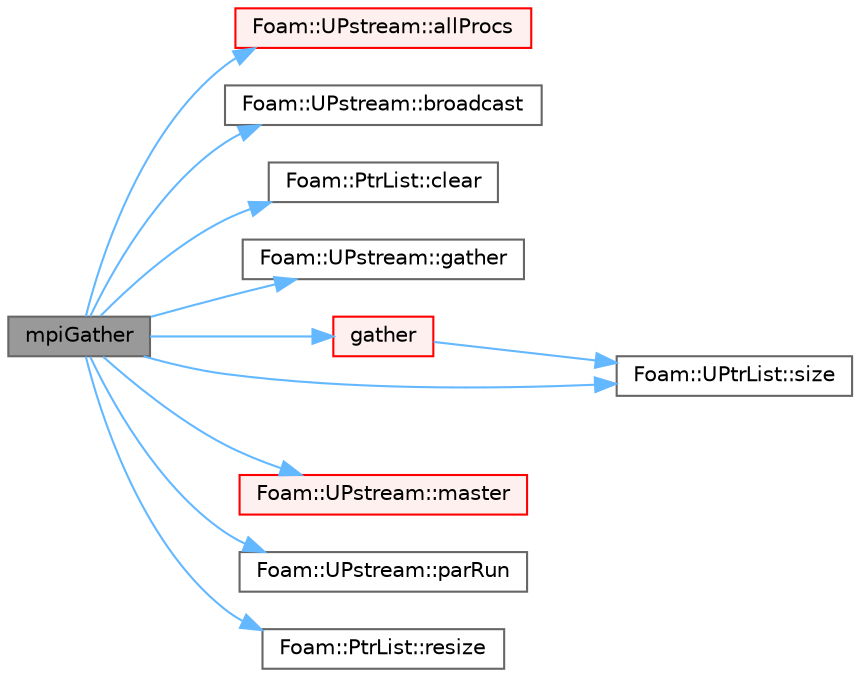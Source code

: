 digraph "mpiGather"
{
 // LATEX_PDF_SIZE
  bgcolor="transparent";
  edge [fontname=Helvetica,fontsize=10,labelfontname=Helvetica,labelfontsize=10];
  node [fontname=Helvetica,fontsize=10,shape=box,height=0.2,width=0.4];
  rankdir="LR";
  Node1 [id="Node000001",label="mpiGather",height=0.2,width=0.4,color="gray40", fillcolor="grey60", style="filled", fontcolor="black",tooltip=" "];
  Node1 -> Node2 [id="edge1_Node000001_Node000002",color="steelblue1",style="solid",tooltip=" "];
  Node2 [id="Node000002",label="Foam::UPstream::allProcs",height=0.2,width=0.4,color="red", fillcolor="#FFF0F0", style="filled",URL="$classFoam_1_1UPstream.html#a9a9c539400a44dbb4ef570a279d89d12",tooltip=" "];
  Node1 -> Node5 [id="edge2_Node000001_Node000005",color="steelblue1",style="solid",tooltip=" "];
  Node5 [id="Node000005",label="Foam::UPstream::broadcast",height=0.2,width=0.4,color="grey40", fillcolor="white", style="filled",URL="$classFoam_1_1UPstream.html#aba13c1fa6c79bb9b0b4f6c7ff1f6bcce",tooltip=" "];
  Node1 -> Node6 [id="edge3_Node000001_Node000006",color="steelblue1",style="solid",tooltip=" "];
  Node6 [id="Node000006",label="Foam::PtrList::clear",height=0.2,width=0.4,color="grey40", fillcolor="white", style="filled",URL="$classFoam_1_1PtrList.html#ac8bb3912a3ce86b15842e79d0b421204",tooltip=" "];
  Node1 -> Node7 [id="edge4_Node000001_Node000007",color="steelblue1",style="solid",tooltip=" "];
  Node7 [id="Node000007",label="Foam::UPstream::gather",height=0.2,width=0.4,color="grey40", fillcolor="white", style="filled",URL="$classFoam_1_1UPstream.html#a6db95848caac152390993d63abf1f3e2",tooltip="Receive variable length char data from all ranks."];
  Node1 -> Node8 [id="edge5_Node000001_Node000008",color="steelblue1",style="solid",tooltip=" "];
  Node8 [id="Node000008",label="gather",height=0.2,width=0.4,color="red", fillcolor="#FFF0F0", style="filled",URL="$classFoam_1_1globalIndex.html#a75482eae7e41c5ccd2c3600605e760d6",tooltip=" "];
  Node8 -> Node4 [id="edge6_Node000008_Node000004",color="steelblue1",style="solid",tooltip=" "];
  Node4 [id="Node000004",label="Foam::UPtrList::size",height=0.2,width=0.4,color="grey40", fillcolor="white", style="filled",URL="$classFoam_1_1UPtrList.html#a95603446b248fe1ecf5dc59bcc2eaff0",tooltip=" "];
  Node1 -> Node17 [id="edge7_Node000001_Node000017",color="steelblue1",style="solid",tooltip=" "];
  Node17 [id="Node000017",label="Foam::UPstream::master",height=0.2,width=0.4,color="red", fillcolor="#FFF0F0", style="filled",URL="$classFoam_1_1UPstream.html#a60159c36fcc2e247e0cb24b89914f1e4",tooltip=" "];
  Node1 -> Node19 [id="edge8_Node000001_Node000019",color="steelblue1",style="solid",tooltip=" "];
  Node19 [id="Node000019",label="Foam::UPstream::parRun",height=0.2,width=0.4,color="grey40", fillcolor="white", style="filled",URL="$classFoam_1_1UPstream.html#afb8def01c77f71ab69d0bf95b9fb0321",tooltip=" "];
  Node1 -> Node20 [id="edge9_Node000001_Node000020",color="steelblue1",style="solid",tooltip=" "];
  Node20 [id="Node000020",label="Foam::PtrList::resize",height=0.2,width=0.4,color="grey40", fillcolor="white", style="filled",URL="$classFoam_1_1PtrList.html#af4e0ad67cce84dd8126a19abedad9d56",tooltip=" "];
  Node1 -> Node4 [id="edge10_Node000001_Node000004",color="steelblue1",style="solid",tooltip=" "];
}
